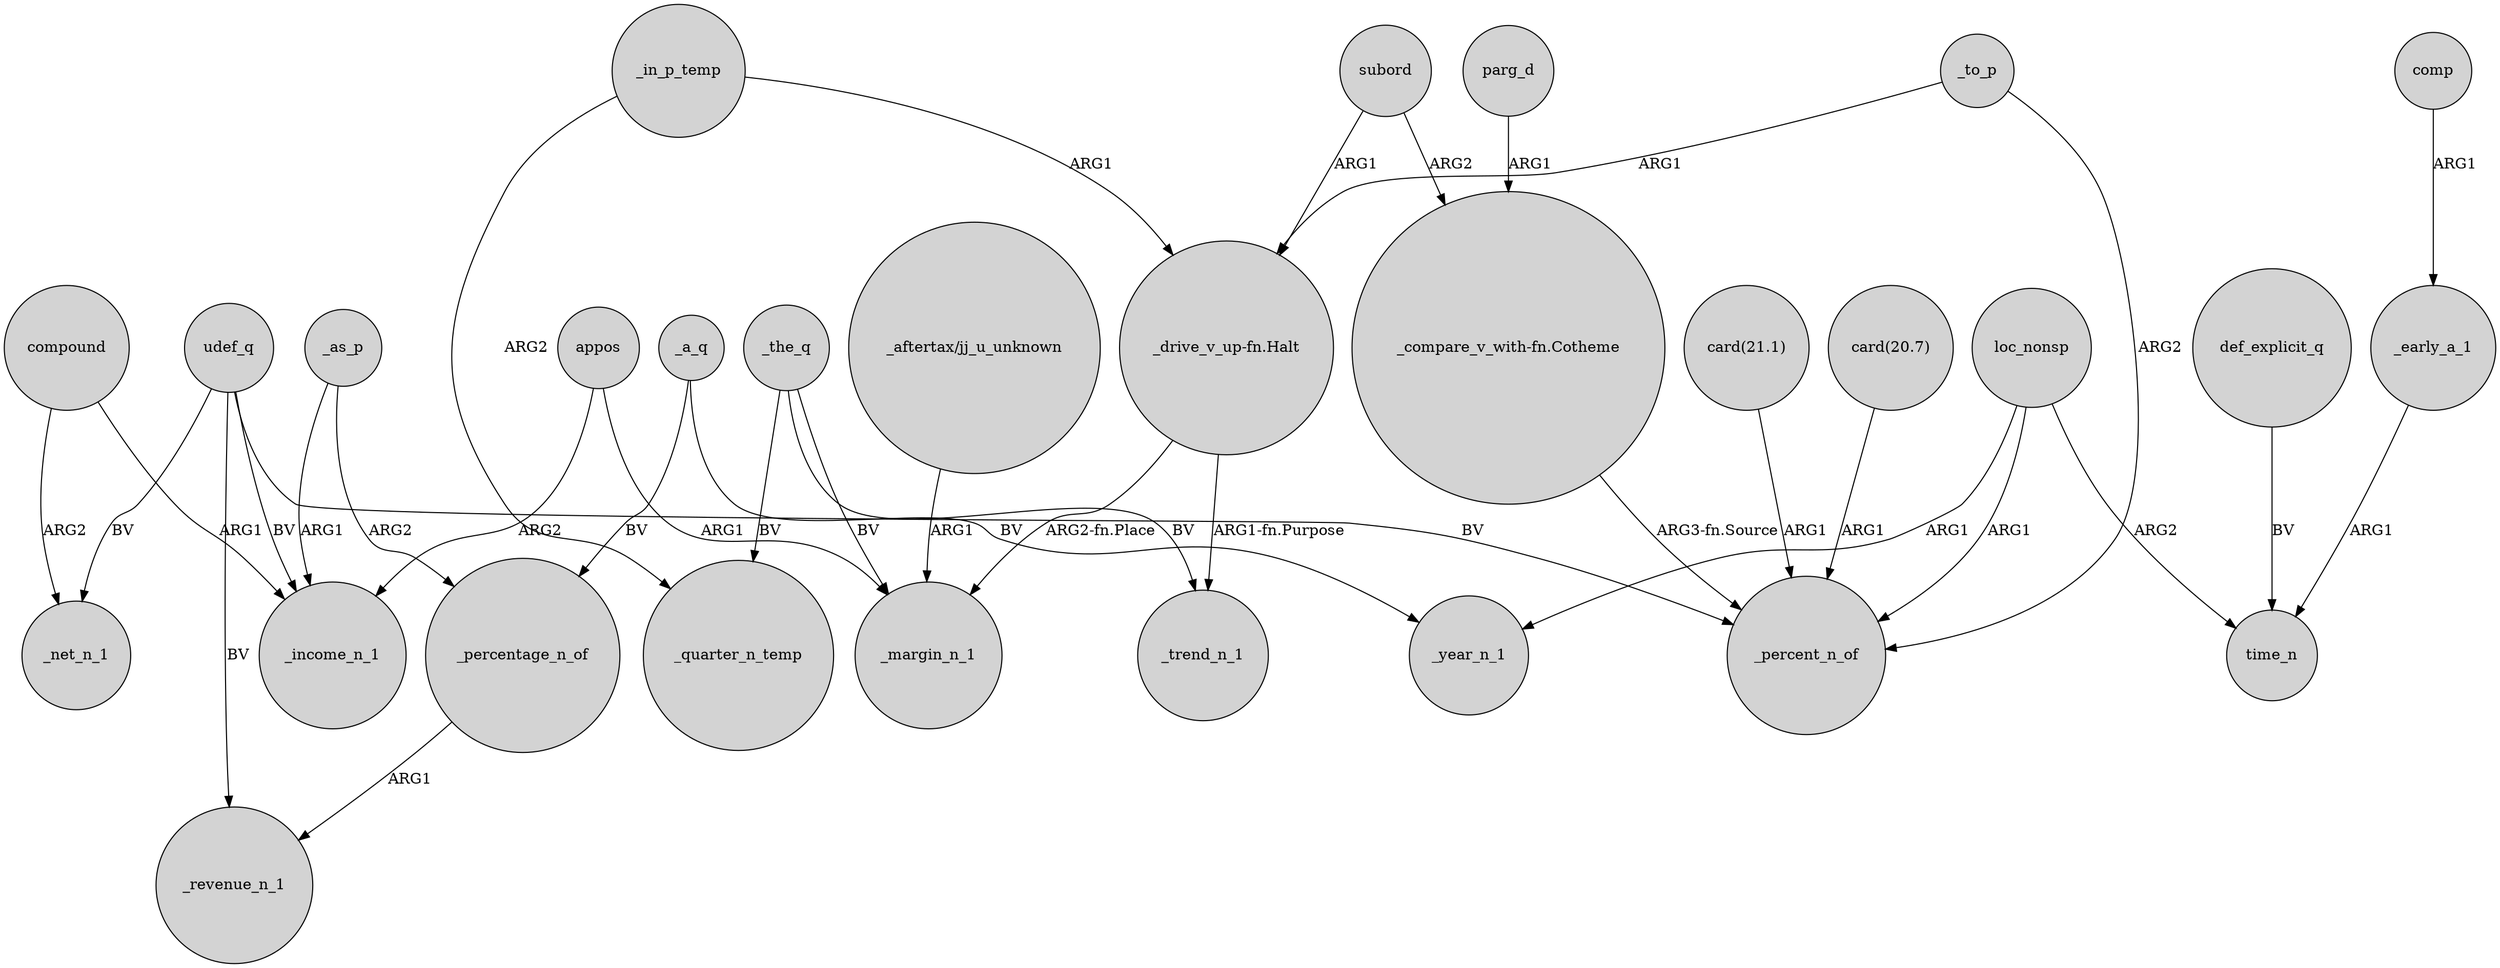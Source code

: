digraph {
	node [shape=circle style=filled]
	_early_a_1 -> time_n [label=ARG1]
	_in_p_temp -> "_drive_v_up-fn.Halt" [label=ARG1]
	_in_p_temp -> _quarter_n_temp [label=ARG2]
	subord -> "_drive_v_up-fn.Halt" [label=ARG1]
	compound -> _net_n_1 [label=ARG2]
	udef_q -> _income_n_1 [label=BV]
	loc_nonsp -> _year_n_1 [label=ARG1]
	"card(21.1)" -> _percent_n_of [label=ARG1]
	subord -> "_compare_v_with-fn.Cotheme" [label=ARG2]
	_the_q -> _quarter_n_temp [label=BV]
	appos -> _income_n_1 [label=ARG2]
	comp -> _early_a_1 [label=ARG1]
	_to_p -> _percent_n_of [label=ARG2]
	_as_p -> _percentage_n_of [label=ARG2]
	_a_q -> _year_n_1 [label=BV]
	udef_q -> _revenue_n_1 [label=BV]
	_the_q -> _margin_n_1 [label=BV]
	compound -> _income_n_1 [label=ARG1]
	udef_q -> _percent_n_of [label=BV]
	_the_q -> _trend_n_1 [label=BV]
	appos -> _margin_n_1 [label=ARG1]
	udef_q -> _net_n_1 [label=BV]
	"card(20.7)" -> _percent_n_of [label=ARG1]
	"_drive_v_up-fn.Halt" -> _margin_n_1 [label="ARG2-fn.Place"]
	"_drive_v_up-fn.Halt" -> _trend_n_1 [label="ARG1-fn.Purpose"]
	_as_p -> _income_n_1 [label=ARG1]
	"_aftertax/jj_u_unknown" -> _margin_n_1 [label=ARG1]
	_to_p -> "_drive_v_up-fn.Halt" [label=ARG1]
	def_explicit_q -> time_n [label=BV]
	loc_nonsp -> time_n [label=ARG2]
	_a_q -> _percentage_n_of [label=BV]
	parg_d -> "_compare_v_with-fn.Cotheme" [label=ARG1]
	loc_nonsp -> _percent_n_of [label=ARG1]
	"_compare_v_with-fn.Cotheme" -> _percent_n_of [label="ARG3-fn.Source"]
	_percentage_n_of -> _revenue_n_1 [label=ARG1]
}
